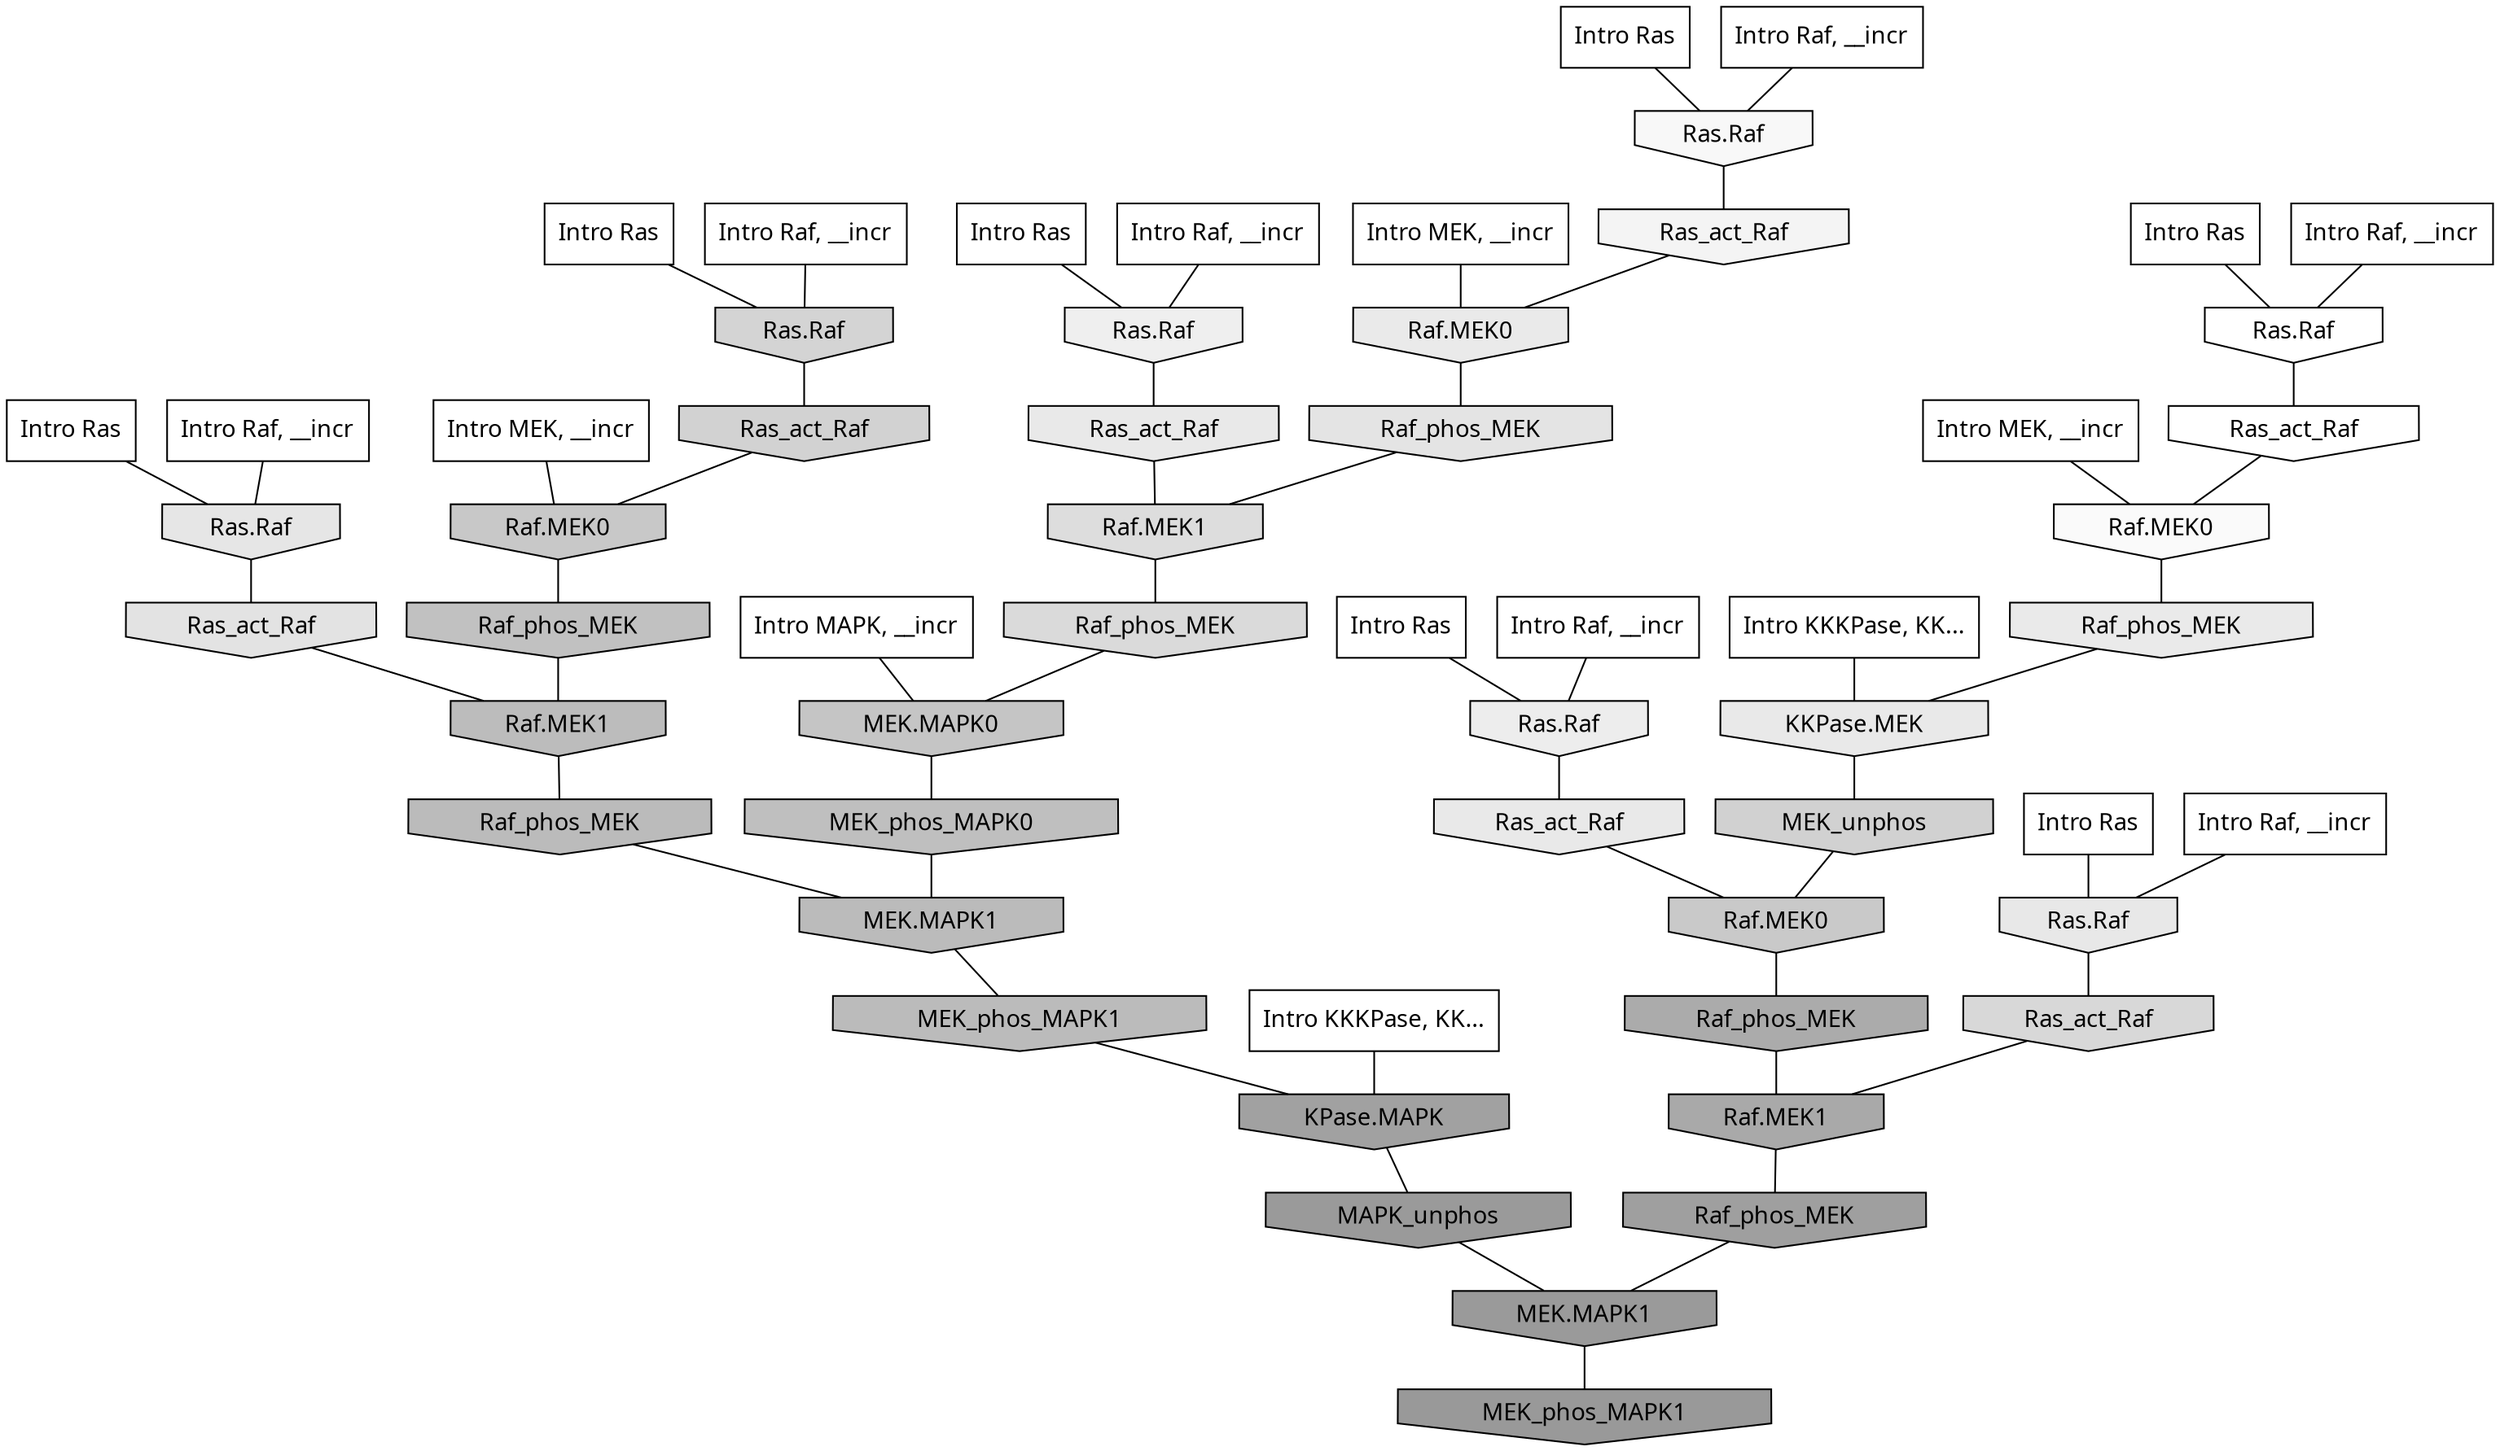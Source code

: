digraph G{
  rankdir="TB";
  ranksep=0.30;
  node [fontname="CMU Serif"];
  edge [fontname="CMU Serif"];
  
  9 [label="Intro Ras", shape=rectangle, style=filled, fillcolor="0.000 0.000 1.000"]
  
  18 [label="Intro Ras", shape=rectangle, style=filled, fillcolor="0.000 0.000 1.000"]
  
  41 [label="Intro Ras", shape=rectangle, style=filled, fillcolor="0.000 0.000 1.000"]
  
  46 [label="Intro Ras", shape=rectangle, style=filled, fillcolor="0.000 0.000 1.000"]
  
  60 [label="Intro Ras", shape=rectangle, style=filled, fillcolor="0.000 0.000 1.000"]
  
  92 [label="Intro Ras", shape=rectangle, style=filled, fillcolor="0.000 0.000 1.000"]
  
  98 [label="Intro Ras", shape=rectangle, style=filled, fillcolor="0.000 0.000 1.000"]
  
  160 [label="Intro Raf, __incr", shape=rectangle, style=filled, fillcolor="0.000 0.000 1.000"]
  
  345 [label="Intro Raf, __incr", shape=rectangle, style=filled, fillcolor="0.000 0.000 1.000"]
  
  392 [label="Intro Raf, __incr", shape=rectangle, style=filled, fillcolor="0.000 0.000 1.000"]
  
  713 [label="Intro Raf, __incr", shape=rectangle, style=filled, fillcolor="0.000 0.000 1.000"]
  
  847 [label="Intro Raf, __incr", shape=rectangle, style=filled, fillcolor="0.000 0.000 1.000"]
  
  1013 [label="Intro Raf, __incr", shape=rectangle, style=filled, fillcolor="0.000 0.000 1.000"]
  
  1018 [label="Intro Raf, __incr", shape=rectangle, style=filled, fillcolor="0.000 0.000 1.000"]
  
  1551 [label="Intro MEK, __incr", shape=rectangle, style=filled, fillcolor="0.000 0.000 1.000"]
  
  1872 [label="Intro MEK, __incr", shape=rectangle, style=filled, fillcolor="0.000 0.000 1.000"]
  
  2027 [label="Intro MEK, __incr", shape=rectangle, style=filled, fillcolor="0.000 0.000 1.000"]
  
  2921 [label="Intro MAPK, __incr", shape=rectangle, style=filled, fillcolor="0.000 0.000 1.000"]
  
  3142 [label="Intro KKKPase, KK...", shape=rectangle, style=filled, fillcolor="0.000 0.000 1.000"]
  
  3198 [label="Intro KKKPase, KK...", shape=rectangle, style=filled, fillcolor="0.000 0.000 1.000"]
  
  3259 [label="Ras.Raf", shape=invhouse, style=filled, fillcolor="0.000 0.000 1.000"]
  
  3299 [label="Ras_act_Raf", shape=invhouse, style=filled, fillcolor="0.000 0.000 1.000"]
  
  3494 [label="Raf.MEK0", shape=invhouse, style=filled, fillcolor="0.000 0.000 0.979"]
  
  3567 [label="Ras.Raf", shape=invhouse, style=filled, fillcolor="0.000 0.000 0.971"]
  
  3781 [label="Ras_act_Raf", shape=invhouse, style=filled, fillcolor="0.000 0.000 0.956"]
  
  4204 [label="Ras.Raf", shape=invhouse, style=filled, fillcolor="0.000 0.000 0.935"]
  
  4359 [label="Ras.Raf", shape=invhouse, style=filled, fillcolor="0.000 0.000 0.926"]
  
  4547 [label="Raf_phos_MEK", shape=invhouse, style=filled, fillcolor="0.000 0.000 0.917"]
  
  4560 [label="Raf.MEK0", shape=invhouse, style=filled, fillcolor="0.000 0.000 0.917"]
  
  4604 [label="KKPase.MEK", shape=invhouse, style=filled, fillcolor="0.000 0.000 0.914"]
  
  4646 [label="Ras_act_Raf", shape=invhouse, style=filled, fillcolor="0.000 0.000 0.912"]
  
  4657 [label="Ras_act_Raf", shape=invhouse, style=filled, fillcolor="0.000 0.000 0.912"]
  
  4718 [label="Ras.Raf", shape=invhouse, style=filled, fillcolor="0.000 0.000 0.909"]
  
  4883 [label="Ras.Raf", shape=invhouse, style=filled, fillcolor="0.000 0.000 0.902"]
  
  5122 [label="Raf_phos_MEK", shape=invhouse, style=filled, fillcolor="0.000 0.000 0.891"]
  
  5152 [label="Ras_act_Raf", shape=invhouse, style=filled, fillcolor="0.000 0.000 0.890"]
  
  5748 [label="Raf.MEK1", shape=invhouse, style=filled, fillcolor="0.000 0.000 0.865"]
  
  6057 [label="Raf_phos_MEK", shape=invhouse, style=filled, fillcolor="0.000 0.000 0.853"]
  
  6291 [label="Ras_act_Raf", shape=invhouse, style=filled, fillcolor="0.000 0.000 0.845"]
  
  6724 [label="Ras.Raf", shape=invhouse, style=filled, fillcolor="0.000 0.000 0.832"]
  
  7157 [label="Ras_act_Raf", shape=invhouse, style=filled, fillcolor="0.000 0.000 0.822"]
  
  7297 [label="MEK_unphos", shape=invhouse, style=filled, fillcolor="0.000 0.000 0.818"]
  
  8541 [label="Raf.MEK0", shape=invhouse, style=filled, fillcolor="0.000 0.000 0.789"]
  
  8877 [label="Raf.MEK0", shape=invhouse, style=filled, fillcolor="0.000 0.000 0.782"]
  
  9534 [label="MEK.MAPK0", shape=invhouse, style=filled, fillcolor="0.000 0.000 0.770"]
  
  10438 [label="Raf_phos_MEK", shape=invhouse, style=filled, fillcolor="0.000 0.000 0.756"]
  
  10805 [label="MEK_phos_MAPK0", shape=invhouse, style=filled, fillcolor="0.000 0.000 0.750"]
  
  11730 [label="Raf.MEK1", shape=invhouse, style=filled, fillcolor="0.000 0.000 0.738"]
  
  12032 [label="Raf_phos_MEK", shape=invhouse, style=filled, fillcolor="0.000 0.000 0.734"]
  
  12037 [label="MEK.MAPK1", shape=invhouse, style=filled, fillcolor="0.000 0.000 0.734"]
  
  12078 [label="MEK_phos_MAPK1", shape=invhouse, style=filled, fillcolor="0.000 0.000 0.733"]
  
  17049 [label="Raf_phos_MEK", shape=invhouse, style=filled, fillcolor="0.000 0.000 0.668"]
  
  17310 [label="Raf.MEK1", shape=invhouse, style=filled, fillcolor="0.000 0.000 0.663"]
  
  18416 [label="KPase.MAPK", shape=invhouse, style=filled, fillcolor="0.000 0.000 0.631"]
  
  18616 [label="Raf_phos_MEK", shape=invhouse, style=filled, fillcolor="0.000 0.000 0.625"]
  
  19274 [label="MAPK_unphos", shape=invhouse, style=filled, fillcolor="0.000 0.000 0.603"]
  
  19277 [label="MEK.MAPK1", shape=invhouse, style=filled, fillcolor="0.000 0.000 0.603"]
  
  19363 [label="MEK_phos_MAPK1", shape=invhouse, style=filled, fillcolor="0.000 0.000 0.600"]
  
  
  19277 -> 19363 [dir=none, color="0.000 0.000 0.000"] 
  19274 -> 19277 [dir=none, color="0.000 0.000 0.000"] 
  18616 -> 19277 [dir=none, color="0.000 0.000 0.000"] 
  18416 -> 19274 [dir=none, color="0.000 0.000 0.000"] 
  17310 -> 18616 [dir=none, color="0.000 0.000 0.000"] 
  17049 -> 17310 [dir=none, color="0.000 0.000 0.000"] 
  12078 -> 18416 [dir=none, color="0.000 0.000 0.000"] 
  12037 -> 12078 [dir=none, color="0.000 0.000 0.000"] 
  12032 -> 12037 [dir=none, color="0.000 0.000 0.000"] 
  11730 -> 12032 [dir=none, color="0.000 0.000 0.000"] 
  10805 -> 12037 [dir=none, color="0.000 0.000 0.000"] 
  10438 -> 11730 [dir=none, color="0.000 0.000 0.000"] 
  9534 -> 10805 [dir=none, color="0.000 0.000 0.000"] 
  8877 -> 10438 [dir=none, color="0.000 0.000 0.000"] 
  8541 -> 17049 [dir=none, color="0.000 0.000 0.000"] 
  7297 -> 8541 [dir=none, color="0.000 0.000 0.000"] 
  7157 -> 8877 [dir=none, color="0.000 0.000 0.000"] 
  6724 -> 7157 [dir=none, color="0.000 0.000 0.000"] 
  6291 -> 17310 [dir=none, color="0.000 0.000 0.000"] 
  6057 -> 9534 [dir=none, color="0.000 0.000 0.000"] 
  5748 -> 6057 [dir=none, color="0.000 0.000 0.000"] 
  5152 -> 11730 [dir=none, color="0.000 0.000 0.000"] 
  5122 -> 5748 [dir=none, color="0.000 0.000 0.000"] 
  4883 -> 5152 [dir=none, color="0.000 0.000 0.000"] 
  4718 -> 6291 [dir=none, color="0.000 0.000 0.000"] 
  4657 -> 5748 [dir=none, color="0.000 0.000 0.000"] 
  4646 -> 8541 [dir=none, color="0.000 0.000 0.000"] 
  4604 -> 7297 [dir=none, color="0.000 0.000 0.000"] 
  4560 -> 5122 [dir=none, color="0.000 0.000 0.000"] 
  4547 -> 4604 [dir=none, color="0.000 0.000 0.000"] 
  4359 -> 4646 [dir=none, color="0.000 0.000 0.000"] 
  4204 -> 4657 [dir=none, color="0.000 0.000 0.000"] 
  3781 -> 4560 [dir=none, color="0.000 0.000 0.000"] 
  3567 -> 3781 [dir=none, color="0.000 0.000 0.000"] 
  3494 -> 4547 [dir=none, color="0.000 0.000 0.000"] 
  3299 -> 3494 [dir=none, color="0.000 0.000 0.000"] 
  3259 -> 3299 [dir=none, color="0.000 0.000 0.000"] 
  3198 -> 4604 [dir=none, color="0.000 0.000 0.000"] 
  3142 -> 18416 [dir=none, color="0.000 0.000 0.000"] 
  2921 -> 9534 [dir=none, color="0.000 0.000 0.000"] 
  2027 -> 4560 [dir=none, color="0.000 0.000 0.000"] 
  1872 -> 8877 [dir=none, color="0.000 0.000 0.000"] 
  1551 -> 3494 [dir=none, color="0.000 0.000 0.000"] 
  1018 -> 3259 [dir=none, color="0.000 0.000 0.000"] 
  1013 -> 4204 [dir=none, color="0.000 0.000 0.000"] 
  847 -> 4718 [dir=none, color="0.000 0.000 0.000"] 
  713 -> 4359 [dir=none, color="0.000 0.000 0.000"] 
  392 -> 4883 [dir=none, color="0.000 0.000 0.000"] 
  345 -> 3567 [dir=none, color="0.000 0.000 0.000"] 
  160 -> 6724 [dir=none, color="0.000 0.000 0.000"] 
  98 -> 4883 [dir=none, color="0.000 0.000 0.000"] 
  92 -> 6724 [dir=none, color="0.000 0.000 0.000"] 
  60 -> 3567 [dir=none, color="0.000 0.000 0.000"] 
  46 -> 4718 [dir=none, color="0.000 0.000 0.000"] 
  41 -> 3259 [dir=none, color="0.000 0.000 0.000"] 
  18 -> 4204 [dir=none, color="0.000 0.000 0.000"] 
  9 -> 4359 [dir=none, color="0.000 0.000 0.000"] 
  
  }
